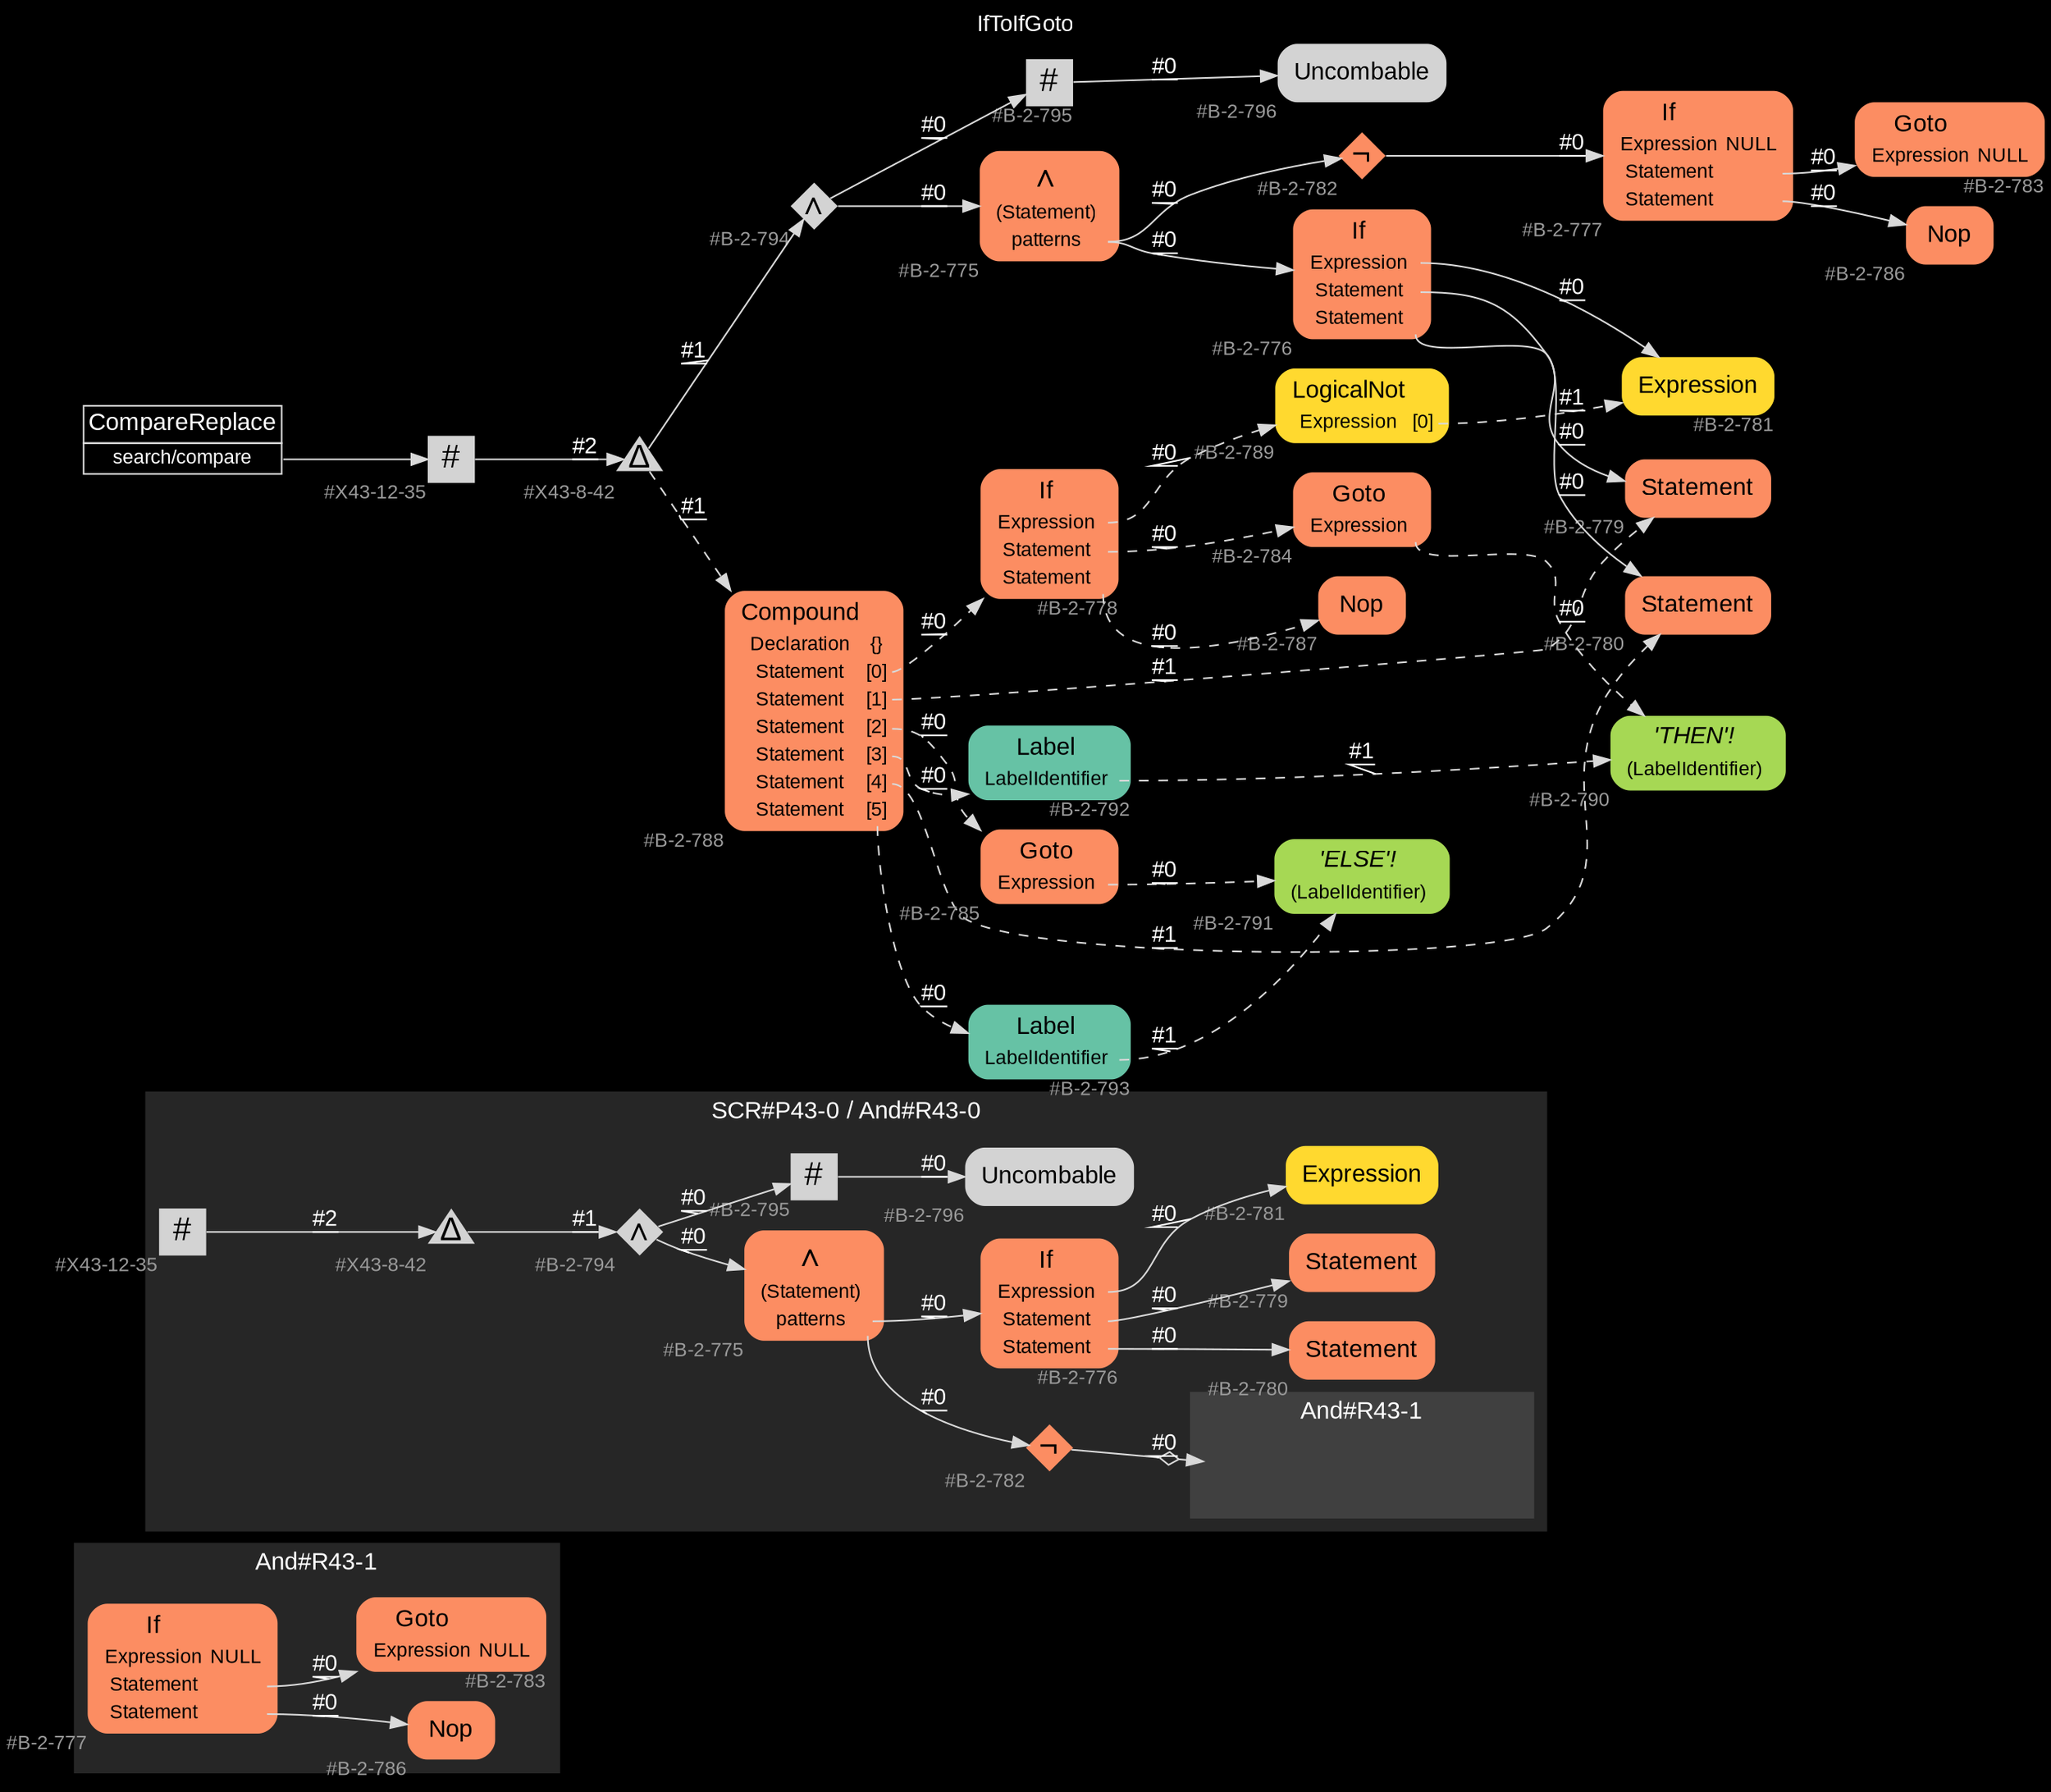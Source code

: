 digraph "IfToIfGoto" {
label = "IfToIfGoto"
labelloc = t
graph [
    rankdir = "LR"
    ranksep = 0.3
    bgcolor = black
    color = grey85
    fontcolor = white
    fontname = "Arial"
];
node [
    fontname = "Arial"
];
edge [
    fontname = "Arial"
];

// -------------------- figure And#R43-1 --------------------
// -------- region And#R43-1 ----------
subgraph "clusterAnd#R43-1" {
    label = "And#R43-1"
    style = "filled"
    color = gray15
    fontsize = "15"
    // -------- block And#R43-1/#B-2-777 ----------
    "And#R43-1/#B-2-777" [
        fillcolor = "/set28/2"
        xlabel = "#B-2-777"
        fontsize = "12"
        fontcolor = grey60
        shape = "plaintext"
        label = <<TABLE BORDER="0" CELLBORDER="0" CELLSPACING="0">
         <TR><TD><FONT COLOR="black" POINT-SIZE="15">If</FONT></TD></TR>
         <TR><TD><FONT COLOR="black" POINT-SIZE="12">Expression</FONT></TD><TD PORT="port0"><FONT COLOR="black" POINT-SIZE="12">NULL</FONT></TD></TR>
         <TR><TD><FONT COLOR="black" POINT-SIZE="12">Statement</FONT></TD><TD PORT="port1"></TD></TR>
         <TR><TD><FONT COLOR="black" POINT-SIZE="12">Statement</FONT></TD><TD PORT="port2"></TD></TR>
        </TABLE>>
        style = "rounded,filled"
    ];
    
    // -------- block And#R43-1/#B-2-786 ----------
    "And#R43-1/#B-2-786" [
        fillcolor = "/set28/2"
        xlabel = "#B-2-786"
        fontsize = "12"
        fontcolor = grey60
        shape = "plaintext"
        label = <<TABLE BORDER="0" CELLBORDER="0" CELLSPACING="0">
         <TR><TD><FONT COLOR="black" POINT-SIZE="15">Nop</FONT></TD></TR>
        </TABLE>>
        style = "rounded,filled"
    ];
    
    // -------- block And#R43-1/#B-2-783 ----------
    "And#R43-1/#B-2-783" [
        fillcolor = "/set28/2"
        xlabel = "#B-2-783"
        fontsize = "12"
        fontcolor = grey60
        shape = "plaintext"
        label = <<TABLE BORDER="0" CELLBORDER="0" CELLSPACING="0">
         <TR><TD><FONT COLOR="black" POINT-SIZE="15">Goto</FONT></TD></TR>
         <TR><TD><FONT COLOR="black" POINT-SIZE="12">Expression</FONT></TD><TD PORT="port0"><FONT COLOR="black" POINT-SIZE="12">NULL</FONT></TD></TR>
        </TABLE>>
        style = "rounded,filled"
    ];
    
}

"And#R43-1/#B-2-777":port1 -> "And#R43-1/#B-2-783" [
    label = "#0"
    decorate = true
    color = grey85
    fontcolor = white
];

"And#R43-1/#B-2-777":port2 -> "And#R43-1/#B-2-786" [
    label = "#0"
    decorate = true
    color = grey85
    fontcolor = white
];


// -------------------- figure And#R43-0 --------------------
// -------- region And#R43-0 ----------
subgraph "clusterAnd#R43-0" {
    label = "SCR#P43-0 / And#R43-0"
    style = "filled"
    color = gray15
    fontsize = "15"
    // -------- block And#R43-0/#B-2-782 ----------
    "And#R43-0/#B-2-782" [
        fillcolor = "/set28/2"
        xlabel = "#B-2-782"
        fontsize = "12"
        fontcolor = grey60
        shape = "diamond"
        label = <<FONT COLOR="black" POINT-SIZE="20">¬</FONT>>
        style = "filled"
        penwidth = 0.0
        fixedsize = true
        width = 0.4
        height = 0.4
    ];
    
    // -------- block And#R43-0/#B-2-796 ----------
    "And#R43-0/#B-2-796" [
        xlabel = "#B-2-796"
        fontsize = "12"
        fontcolor = grey60
        shape = "plaintext"
        label = <<TABLE BORDER="0" CELLBORDER="0" CELLSPACING="0">
         <TR><TD><FONT COLOR="black" POINT-SIZE="15">Uncombable</FONT></TD></TR>
        </TABLE>>
        style = "rounded,filled"
    ];
    
    // -------- block And#R43-0/#B-2-780 ----------
    "And#R43-0/#B-2-780" [
        fillcolor = "/set28/2"
        xlabel = "#B-2-780"
        fontsize = "12"
        fontcolor = grey60
        shape = "plaintext"
        label = <<TABLE BORDER="0" CELLBORDER="0" CELLSPACING="0">
         <TR><TD><FONT COLOR="black" POINT-SIZE="15">Statement</FONT></TD></TR>
        </TABLE>>
        style = "rounded,filled"
    ];
    
    // -------- block And#R43-0/#X43-8-42 ----------
    "And#R43-0/#X43-8-42" [
        xlabel = "#X43-8-42"
        fontsize = "12"
        fontcolor = grey60
        shape = "triangle"
        label = <<FONT COLOR="black" POINT-SIZE="20">Δ</FONT>>
        style = "filled"
        penwidth = 0.0
        fixedsize = true
        width = 0.4
        height = 0.4
    ];
    
    // -------- block And#R43-0/#B-2-776 ----------
    "And#R43-0/#B-2-776" [
        fillcolor = "/set28/2"
        xlabel = "#B-2-776"
        fontsize = "12"
        fontcolor = grey60
        shape = "plaintext"
        label = <<TABLE BORDER="0" CELLBORDER="0" CELLSPACING="0">
         <TR><TD><FONT COLOR="black" POINT-SIZE="15">If</FONT></TD></TR>
         <TR><TD><FONT COLOR="black" POINT-SIZE="12">Expression</FONT></TD><TD PORT="port0"></TD></TR>
         <TR><TD><FONT COLOR="black" POINT-SIZE="12">Statement</FONT></TD><TD PORT="port1"></TD></TR>
         <TR><TD><FONT COLOR="black" POINT-SIZE="12">Statement</FONT></TD><TD PORT="port2"></TD></TR>
        </TABLE>>
        style = "rounded,filled"
    ];
    
    // -------- block And#R43-0/#B-2-775 ----------
    "And#R43-0/#B-2-775" [
        fillcolor = "/set28/2"
        xlabel = "#B-2-775"
        fontsize = "12"
        fontcolor = grey60
        shape = "plaintext"
        label = <<TABLE BORDER="0" CELLBORDER="0" CELLSPACING="0">
         <TR><TD><FONT COLOR="black" POINT-SIZE="20">∧</FONT></TD></TR>
         <TR><TD><FONT COLOR="black" POINT-SIZE="12">(Statement)</FONT></TD><TD PORT="port0"></TD></TR>
         <TR><TD><FONT COLOR="black" POINT-SIZE="12">patterns</FONT></TD><TD PORT="port1"></TD></TR>
        </TABLE>>
        style = "rounded,filled"
    ];
    
    // -------- block And#R43-0/#B-2-794 ----------
    "And#R43-0/#B-2-794" [
        xlabel = "#B-2-794"
        fontsize = "12"
        fontcolor = grey60
        shape = "diamond"
        label = <<FONT COLOR="black" POINT-SIZE="20">∧</FONT>>
        style = "filled"
        penwidth = 0.0
        fixedsize = true
        width = 0.4
        height = 0.4
    ];
    
    // -------- block And#R43-0/#X43-12-35 ----------
    "And#R43-0/#X43-12-35" [
        xlabel = "#X43-12-35"
        fontsize = "12"
        fontcolor = grey60
        shape = "square"
        label = <<FONT COLOR="black" POINT-SIZE="20">#</FONT>>
        style = "filled"
        penwidth = 0.0
        fixedsize = true
        width = 0.4
        height = 0.4
    ];
    
    // -------- block And#R43-0/#B-2-779 ----------
    "And#R43-0/#B-2-779" [
        fillcolor = "/set28/2"
        xlabel = "#B-2-779"
        fontsize = "12"
        fontcolor = grey60
        shape = "plaintext"
        label = <<TABLE BORDER="0" CELLBORDER="0" CELLSPACING="0">
         <TR><TD><FONT COLOR="black" POINT-SIZE="15">Statement</FONT></TD></TR>
        </TABLE>>
        style = "rounded,filled"
    ];
    
    // -------- block And#R43-0/#B-2-795 ----------
    "And#R43-0/#B-2-795" [
        xlabel = "#B-2-795"
        fontsize = "12"
        fontcolor = grey60
        shape = "square"
        label = <<FONT COLOR="black" POINT-SIZE="20">#</FONT>>
        style = "filled"
        penwidth = 0.0
        fixedsize = true
        width = 0.4
        height = 0.4
    ];
    
    // -------- block And#R43-0/#B-2-781 ----------
    "And#R43-0/#B-2-781" [
        fillcolor = "/set28/6"
        xlabel = "#B-2-781"
        fontsize = "12"
        fontcolor = grey60
        shape = "plaintext"
        label = <<TABLE BORDER="0" CELLBORDER="0" CELLSPACING="0">
         <TR><TD><FONT COLOR="black" POINT-SIZE="15">Expression</FONT></TD></TR>
        </TABLE>>
        style = "rounded,filled"
    ];
    
    // -------- region And#R43-0/And#R43-1 ----------
    subgraph "clusterAnd#R43-0/And#R43-1" {
        label = "And#R43-1"
        style = "filled"
        color = gray25
        fontsize = "15"
        // -------- block And#R43-0/And#R43-1/#B-2-777 ----------
        "And#R43-0/And#R43-1/#B-2-777" [
            fillcolor = "/set28/2"
            xlabel = "#B-2-777"
            fontsize = "12"
            fontcolor = grey60
            shape = "none"
            style = "invisible"
        ];
        
    }
    
}

"And#R43-0/#B-2-782" -> "And#R43-0/And#R43-1/#B-2-777" [
    arrowhead="normalnoneodiamond"
    label = "#0"
    decorate = true
    color = grey85
    fontcolor = white
];

"And#R43-0/#X43-8-42" -> "And#R43-0/#B-2-794" [
    label = "#1"
    decorate = true
    color = grey85
    fontcolor = white
];

"And#R43-0/#B-2-776":port0 -> "And#R43-0/#B-2-781" [
    label = "#0"
    decorate = true
    color = grey85
    fontcolor = white
];

"And#R43-0/#B-2-776":port1 -> "And#R43-0/#B-2-779" [
    label = "#0"
    decorate = true
    color = grey85
    fontcolor = white
];

"And#R43-0/#B-2-776":port2 -> "And#R43-0/#B-2-780" [
    label = "#0"
    decorate = true
    color = grey85
    fontcolor = white
];

"And#R43-0/#B-2-775":port1 -> "And#R43-0/#B-2-776" [
    label = "#0"
    decorate = true
    color = grey85
    fontcolor = white
];

"And#R43-0/#B-2-775":port1 -> "And#R43-0/#B-2-782" [
    label = "#0"
    decorate = true
    color = grey85
    fontcolor = white
];

"And#R43-0/#B-2-794" -> "And#R43-0/#B-2-775" [
    label = "#0"
    decorate = true
    color = grey85
    fontcolor = white
];

"And#R43-0/#B-2-794" -> "And#R43-0/#B-2-795" [
    label = "#0"
    decorate = true
    color = grey85
    fontcolor = white
];

"And#R43-0/#X43-12-35" -> "And#R43-0/#X43-8-42" [
    label = "#2"
    decorate = true
    color = grey85
    fontcolor = white
];

"And#R43-0/#B-2-795" -> "And#R43-0/#B-2-796" [
    label = "#0"
    decorate = true
    color = grey85
    fontcolor = white
];


// -------------------- transformation figure --------------------
// -------- block CR#X43-10-43 ----------
"CR#X43-10-43" [
    fillcolor = black
    fontsize = "12"
    fontcolor = grey60
    shape = "plaintext"
    label = <<TABLE BORDER="0" CELLBORDER="1" CELLSPACING="0">
     <TR><TD><FONT COLOR="white" POINT-SIZE="15">CompareReplace</FONT></TD></TR>
     <TR><TD PORT="port0"><FONT COLOR="white" POINT-SIZE="12">search/compare</FONT></TD></TR>
    </TABLE>>
    style = "filled"
    color = grey85
];

// -------- block #X43-12-35 ----------
"#X43-12-35" [
    xlabel = "#X43-12-35"
    fontsize = "12"
    fontcolor = grey60
    shape = "square"
    label = <<FONT COLOR="black" POINT-SIZE="20">#</FONT>>
    style = "filled"
    penwidth = 0.0
    fixedsize = true
    width = 0.4
    height = 0.4
];

// -------- block #X43-8-42 ----------
"#X43-8-42" [
    xlabel = "#X43-8-42"
    fontsize = "12"
    fontcolor = grey60
    shape = "triangle"
    label = <<FONT COLOR="black" POINT-SIZE="20">Δ</FONT>>
    style = "filled"
    penwidth = 0.0
    fixedsize = true
    width = 0.4
    height = 0.4
];

// -------- block #B-2-794 ----------
"#B-2-794" [
    xlabel = "#B-2-794"
    fontsize = "12"
    fontcolor = grey60
    shape = "diamond"
    label = <<FONT COLOR="black" POINT-SIZE="20">∧</FONT>>
    style = "filled"
    penwidth = 0.0
    fixedsize = true
    width = 0.4
    height = 0.4
];

// -------- block #B-2-775 ----------
"#B-2-775" [
    fillcolor = "/set28/2"
    xlabel = "#B-2-775"
    fontsize = "12"
    fontcolor = grey60
    shape = "plaintext"
    label = <<TABLE BORDER="0" CELLBORDER="0" CELLSPACING="0">
     <TR><TD><FONT COLOR="black" POINT-SIZE="20">∧</FONT></TD></TR>
     <TR><TD><FONT COLOR="black" POINT-SIZE="12">(Statement)</FONT></TD><TD PORT="port0"></TD></TR>
     <TR><TD><FONT COLOR="black" POINT-SIZE="12">patterns</FONT></TD><TD PORT="port1"></TD></TR>
    </TABLE>>
    style = "rounded,filled"
];

// -------- block #B-2-776 ----------
"#B-2-776" [
    fillcolor = "/set28/2"
    xlabel = "#B-2-776"
    fontsize = "12"
    fontcolor = grey60
    shape = "plaintext"
    label = <<TABLE BORDER="0" CELLBORDER="0" CELLSPACING="0">
     <TR><TD><FONT COLOR="black" POINT-SIZE="15">If</FONT></TD></TR>
     <TR><TD><FONT COLOR="black" POINT-SIZE="12">Expression</FONT></TD><TD PORT="port0"></TD></TR>
     <TR><TD><FONT COLOR="black" POINT-SIZE="12">Statement</FONT></TD><TD PORT="port1"></TD></TR>
     <TR><TD><FONT COLOR="black" POINT-SIZE="12">Statement</FONT></TD><TD PORT="port2"></TD></TR>
    </TABLE>>
    style = "rounded,filled"
];

// -------- block #B-2-781 ----------
"#B-2-781" [
    fillcolor = "/set28/6"
    xlabel = "#B-2-781"
    fontsize = "12"
    fontcolor = grey60
    shape = "plaintext"
    label = <<TABLE BORDER="0" CELLBORDER="0" CELLSPACING="0">
     <TR><TD><FONT COLOR="black" POINT-SIZE="15">Expression</FONT></TD></TR>
    </TABLE>>
    style = "rounded,filled"
];

// -------- block #B-2-779 ----------
"#B-2-779" [
    fillcolor = "/set28/2"
    xlabel = "#B-2-779"
    fontsize = "12"
    fontcolor = grey60
    shape = "plaintext"
    label = <<TABLE BORDER="0" CELLBORDER="0" CELLSPACING="0">
     <TR><TD><FONT COLOR="black" POINT-SIZE="15">Statement</FONT></TD></TR>
    </TABLE>>
    style = "rounded,filled"
];

// -------- block #B-2-780 ----------
"#B-2-780" [
    fillcolor = "/set28/2"
    xlabel = "#B-2-780"
    fontsize = "12"
    fontcolor = grey60
    shape = "plaintext"
    label = <<TABLE BORDER="0" CELLBORDER="0" CELLSPACING="0">
     <TR><TD><FONT COLOR="black" POINT-SIZE="15">Statement</FONT></TD></TR>
    </TABLE>>
    style = "rounded,filled"
];

// -------- block #B-2-782 ----------
"#B-2-782" [
    fillcolor = "/set28/2"
    xlabel = "#B-2-782"
    fontsize = "12"
    fontcolor = grey60
    shape = "diamond"
    label = <<FONT COLOR="black" POINT-SIZE="20">¬</FONT>>
    style = "filled"
    penwidth = 0.0
    fixedsize = true
    width = 0.4
    height = 0.4
];

// -------- block #B-2-777 ----------
"#B-2-777" [
    fillcolor = "/set28/2"
    xlabel = "#B-2-777"
    fontsize = "12"
    fontcolor = grey60
    shape = "plaintext"
    label = <<TABLE BORDER="0" CELLBORDER="0" CELLSPACING="0">
     <TR><TD><FONT COLOR="black" POINT-SIZE="15">If</FONT></TD></TR>
     <TR><TD><FONT COLOR="black" POINT-SIZE="12">Expression</FONT></TD><TD PORT="port0"><FONT COLOR="black" POINT-SIZE="12">NULL</FONT></TD></TR>
     <TR><TD><FONT COLOR="black" POINT-SIZE="12">Statement</FONT></TD><TD PORT="port1"></TD></TR>
     <TR><TD><FONT COLOR="black" POINT-SIZE="12">Statement</FONT></TD><TD PORT="port2"></TD></TR>
    </TABLE>>
    style = "rounded,filled"
];

// -------- block #B-2-783 ----------
"#B-2-783" [
    fillcolor = "/set28/2"
    xlabel = "#B-2-783"
    fontsize = "12"
    fontcolor = grey60
    shape = "plaintext"
    label = <<TABLE BORDER="0" CELLBORDER="0" CELLSPACING="0">
     <TR><TD><FONT COLOR="black" POINT-SIZE="15">Goto</FONT></TD></TR>
     <TR><TD><FONT COLOR="black" POINT-SIZE="12">Expression</FONT></TD><TD PORT="port0"><FONT COLOR="black" POINT-SIZE="12">NULL</FONT></TD></TR>
    </TABLE>>
    style = "rounded,filled"
];

// -------- block #B-2-786 ----------
"#B-2-786" [
    fillcolor = "/set28/2"
    xlabel = "#B-2-786"
    fontsize = "12"
    fontcolor = grey60
    shape = "plaintext"
    label = <<TABLE BORDER="0" CELLBORDER="0" CELLSPACING="0">
     <TR><TD><FONT COLOR="black" POINT-SIZE="15">Nop</FONT></TD></TR>
    </TABLE>>
    style = "rounded,filled"
];

// -------- block #B-2-795 ----------
"#B-2-795" [
    xlabel = "#B-2-795"
    fontsize = "12"
    fontcolor = grey60
    shape = "square"
    label = <<FONT COLOR="black" POINT-SIZE="20">#</FONT>>
    style = "filled"
    penwidth = 0.0
    fixedsize = true
    width = 0.4
    height = 0.4
];

// -------- block #B-2-796 ----------
"#B-2-796" [
    xlabel = "#B-2-796"
    fontsize = "12"
    fontcolor = grey60
    shape = "plaintext"
    label = <<TABLE BORDER="0" CELLBORDER="0" CELLSPACING="0">
     <TR><TD><FONT COLOR="black" POINT-SIZE="15">Uncombable</FONT></TD></TR>
    </TABLE>>
    style = "rounded,filled"
];

// -------- block #B-2-788 ----------
"#B-2-788" [
    fillcolor = "/set28/2"
    xlabel = "#B-2-788"
    fontsize = "12"
    fontcolor = grey60
    shape = "plaintext"
    label = <<TABLE BORDER="0" CELLBORDER="0" CELLSPACING="0">
     <TR><TD><FONT COLOR="black" POINT-SIZE="15">Compound</FONT></TD></TR>
     <TR><TD><FONT COLOR="black" POINT-SIZE="12">Declaration</FONT></TD><TD PORT="port0"><FONT COLOR="black" POINT-SIZE="12">{}</FONT></TD></TR>
     <TR><TD><FONT COLOR="black" POINT-SIZE="12">Statement</FONT></TD><TD PORT="port1"><FONT COLOR="black" POINT-SIZE="12">[0]</FONT></TD></TR>
     <TR><TD><FONT COLOR="black" POINT-SIZE="12">Statement</FONT></TD><TD PORT="port2"><FONT COLOR="black" POINT-SIZE="12">[1]</FONT></TD></TR>
     <TR><TD><FONT COLOR="black" POINT-SIZE="12">Statement</FONT></TD><TD PORT="port3"><FONT COLOR="black" POINT-SIZE="12">[2]</FONT></TD></TR>
     <TR><TD><FONT COLOR="black" POINT-SIZE="12">Statement</FONT></TD><TD PORT="port4"><FONT COLOR="black" POINT-SIZE="12">[3]</FONT></TD></TR>
     <TR><TD><FONT COLOR="black" POINT-SIZE="12">Statement</FONT></TD><TD PORT="port5"><FONT COLOR="black" POINT-SIZE="12">[4]</FONT></TD></TR>
     <TR><TD><FONT COLOR="black" POINT-SIZE="12">Statement</FONT></TD><TD PORT="port6"><FONT COLOR="black" POINT-SIZE="12">[5]</FONT></TD></TR>
    </TABLE>>
    style = "rounded,filled"
];

// -------- block #B-2-778 ----------
"#B-2-778" [
    fillcolor = "/set28/2"
    xlabel = "#B-2-778"
    fontsize = "12"
    fontcolor = grey60
    shape = "plaintext"
    label = <<TABLE BORDER="0" CELLBORDER="0" CELLSPACING="0">
     <TR><TD><FONT COLOR="black" POINT-SIZE="15">If</FONT></TD></TR>
     <TR><TD><FONT COLOR="black" POINT-SIZE="12">Expression</FONT></TD><TD PORT="port0"></TD></TR>
     <TR><TD><FONT COLOR="black" POINT-SIZE="12">Statement</FONT></TD><TD PORT="port1"></TD></TR>
     <TR><TD><FONT COLOR="black" POINT-SIZE="12">Statement</FONT></TD><TD PORT="port2"></TD></TR>
    </TABLE>>
    style = "rounded,filled"
];

// -------- block #B-2-789 ----------
"#B-2-789" [
    fillcolor = "/set28/6"
    xlabel = "#B-2-789"
    fontsize = "12"
    fontcolor = grey60
    shape = "plaintext"
    label = <<TABLE BORDER="0" CELLBORDER="0" CELLSPACING="0">
     <TR><TD><FONT COLOR="black" POINT-SIZE="15">LogicalNot</FONT></TD></TR>
     <TR><TD><FONT COLOR="black" POINT-SIZE="12">Expression</FONT></TD><TD PORT="port0"><FONT COLOR="black" POINT-SIZE="12">[0]</FONT></TD></TR>
    </TABLE>>
    style = "rounded,filled"
];

// -------- block #B-2-784 ----------
"#B-2-784" [
    fillcolor = "/set28/2"
    xlabel = "#B-2-784"
    fontsize = "12"
    fontcolor = grey60
    shape = "plaintext"
    label = <<TABLE BORDER="0" CELLBORDER="0" CELLSPACING="0">
     <TR><TD><FONT COLOR="black" POINT-SIZE="15">Goto</FONT></TD></TR>
     <TR><TD><FONT COLOR="black" POINT-SIZE="12">Expression</FONT></TD><TD PORT="port0"></TD></TR>
    </TABLE>>
    style = "rounded,filled"
];

// -------- block #B-2-790 ----------
"#B-2-790" [
    fillcolor = "/set28/5"
    xlabel = "#B-2-790"
    fontsize = "12"
    fontcolor = grey60
    shape = "plaintext"
    label = <<TABLE BORDER="0" CELLBORDER="0" CELLSPACING="0">
     <TR><TD><FONT COLOR="black" POINT-SIZE="15"><I>'THEN'!</I></FONT></TD></TR>
     <TR><TD><FONT COLOR="black" POINT-SIZE="12">(LabelIdentifier)</FONT></TD><TD PORT="port0"></TD></TR>
    </TABLE>>
    style = "rounded,filled"
];

// -------- block #B-2-787 ----------
"#B-2-787" [
    fillcolor = "/set28/2"
    xlabel = "#B-2-787"
    fontsize = "12"
    fontcolor = grey60
    shape = "plaintext"
    label = <<TABLE BORDER="0" CELLBORDER="0" CELLSPACING="0">
     <TR><TD><FONT COLOR="black" POINT-SIZE="15">Nop</FONT></TD></TR>
    </TABLE>>
    style = "rounded,filled"
];

// -------- block #B-2-785 ----------
"#B-2-785" [
    fillcolor = "/set28/2"
    xlabel = "#B-2-785"
    fontsize = "12"
    fontcolor = grey60
    shape = "plaintext"
    label = <<TABLE BORDER="0" CELLBORDER="0" CELLSPACING="0">
     <TR><TD><FONT COLOR="black" POINT-SIZE="15">Goto</FONT></TD></TR>
     <TR><TD><FONT COLOR="black" POINT-SIZE="12">Expression</FONT></TD><TD PORT="port0"></TD></TR>
    </TABLE>>
    style = "rounded,filled"
];

// -------- block #B-2-791 ----------
"#B-2-791" [
    fillcolor = "/set28/5"
    xlabel = "#B-2-791"
    fontsize = "12"
    fontcolor = grey60
    shape = "plaintext"
    label = <<TABLE BORDER="0" CELLBORDER="0" CELLSPACING="0">
     <TR><TD><FONT COLOR="black" POINT-SIZE="15"><I>'ELSE'!</I></FONT></TD></TR>
     <TR><TD><FONT COLOR="black" POINT-SIZE="12">(LabelIdentifier)</FONT></TD><TD PORT="port0"></TD></TR>
    </TABLE>>
    style = "rounded,filled"
];

// -------- block #B-2-792 ----------
"#B-2-792" [
    fillcolor = "/set28/1"
    xlabel = "#B-2-792"
    fontsize = "12"
    fontcolor = grey60
    shape = "plaintext"
    label = <<TABLE BORDER="0" CELLBORDER="0" CELLSPACING="0">
     <TR><TD><FONT COLOR="black" POINT-SIZE="15">Label</FONT></TD></TR>
     <TR><TD><FONT COLOR="black" POINT-SIZE="12">LabelIdentifier</FONT></TD><TD PORT="port0"></TD></TR>
    </TABLE>>
    style = "rounded,filled"
];

// -------- block #B-2-793 ----------
"#B-2-793" [
    fillcolor = "/set28/1"
    xlabel = "#B-2-793"
    fontsize = "12"
    fontcolor = grey60
    shape = "plaintext"
    label = <<TABLE BORDER="0" CELLBORDER="0" CELLSPACING="0">
     <TR><TD><FONT COLOR="black" POINT-SIZE="15">Label</FONT></TD></TR>
     <TR><TD><FONT COLOR="black" POINT-SIZE="12">LabelIdentifier</FONT></TD><TD PORT="port0"></TD></TR>
    </TABLE>>
    style = "rounded,filled"
];

"CR#X43-10-43":port0 -> "#X43-12-35" [
    label = ""
    decorate = true
    color = grey85
    fontcolor = white
];

"#X43-12-35" -> "#X43-8-42" [
    label = "#2"
    decorate = true
    color = grey85
    fontcolor = white
];

"#X43-8-42" -> "#B-2-794" [
    label = "#1"
    decorate = true
    color = grey85
    fontcolor = white
];

"#X43-8-42" -> "#B-2-788" [
    style="dashed"
    label = "#1"
    decorate = true
    color = grey85
    fontcolor = white
];

"#B-2-794" -> "#B-2-775" [
    label = "#0"
    decorate = true
    color = grey85
    fontcolor = white
];

"#B-2-794" -> "#B-2-795" [
    label = "#0"
    decorate = true
    color = grey85
    fontcolor = white
];

"#B-2-775":port1 -> "#B-2-776" [
    label = "#0"
    decorate = true
    color = grey85
    fontcolor = white
];

"#B-2-775":port1 -> "#B-2-782" [
    label = "#0"
    decorate = true
    color = grey85
    fontcolor = white
];

"#B-2-776":port0 -> "#B-2-781" [
    label = "#0"
    decorate = true
    color = grey85
    fontcolor = white
];

"#B-2-776":port1 -> "#B-2-779" [
    label = "#0"
    decorate = true
    color = grey85
    fontcolor = white
];

"#B-2-776":port2 -> "#B-2-780" [
    label = "#0"
    decorate = true
    color = grey85
    fontcolor = white
];

"#B-2-782" -> "#B-2-777" [
    label = "#0"
    decorate = true
    color = grey85
    fontcolor = white
];

"#B-2-777":port1 -> "#B-2-783" [
    label = "#0"
    decorate = true
    color = grey85
    fontcolor = white
];

"#B-2-777":port2 -> "#B-2-786" [
    label = "#0"
    decorate = true
    color = grey85
    fontcolor = white
];

"#B-2-795" -> "#B-2-796" [
    label = "#0"
    decorate = true
    color = grey85
    fontcolor = white
];

"#B-2-788":port1 -> "#B-2-778" [
    style="dashed"
    label = "#0"
    decorate = true
    color = grey85
    fontcolor = white
];

"#B-2-788":port2 -> "#B-2-779" [
    style="dashed"
    label = "#1"
    decorate = true
    color = grey85
    fontcolor = white
];

"#B-2-788":port3 -> "#B-2-785" [
    style="dashed"
    label = "#0"
    decorate = true
    color = grey85
    fontcolor = white
];

"#B-2-788":port4 -> "#B-2-792" [
    style="dashed"
    label = "#0"
    decorate = true
    color = grey85
    fontcolor = white
];

"#B-2-788":port5 -> "#B-2-780" [
    style="dashed"
    label = "#1"
    decorate = true
    color = grey85
    fontcolor = white
];

"#B-2-788":port6 -> "#B-2-793" [
    style="dashed"
    label = "#0"
    decorate = true
    color = grey85
    fontcolor = white
];

"#B-2-778":port0 -> "#B-2-789" [
    style="dashed"
    label = "#0"
    decorate = true
    color = grey85
    fontcolor = white
];

"#B-2-778":port1 -> "#B-2-784" [
    style="dashed"
    label = "#0"
    decorate = true
    color = grey85
    fontcolor = white
];

"#B-2-778":port2 -> "#B-2-787" [
    style="dashed"
    label = "#0"
    decorate = true
    color = grey85
    fontcolor = white
];

"#B-2-789":port0 -> "#B-2-781" [
    style="dashed"
    label = "#1"
    decorate = true
    color = grey85
    fontcolor = white
];

"#B-2-784":port0 -> "#B-2-790" [
    style="dashed"
    label = "#0"
    decorate = true
    color = grey85
    fontcolor = white
];

"#B-2-785":port0 -> "#B-2-791" [
    style="dashed"
    label = "#0"
    decorate = true
    color = grey85
    fontcolor = white
];

"#B-2-792":port0 -> "#B-2-790" [
    style="dashed"
    label = "#1"
    decorate = true
    color = grey85
    fontcolor = white
];

"#B-2-793":port0 -> "#B-2-791" [
    style="dashed"
    label = "#1"
    decorate = true
    color = grey85
    fontcolor = white
];


}
